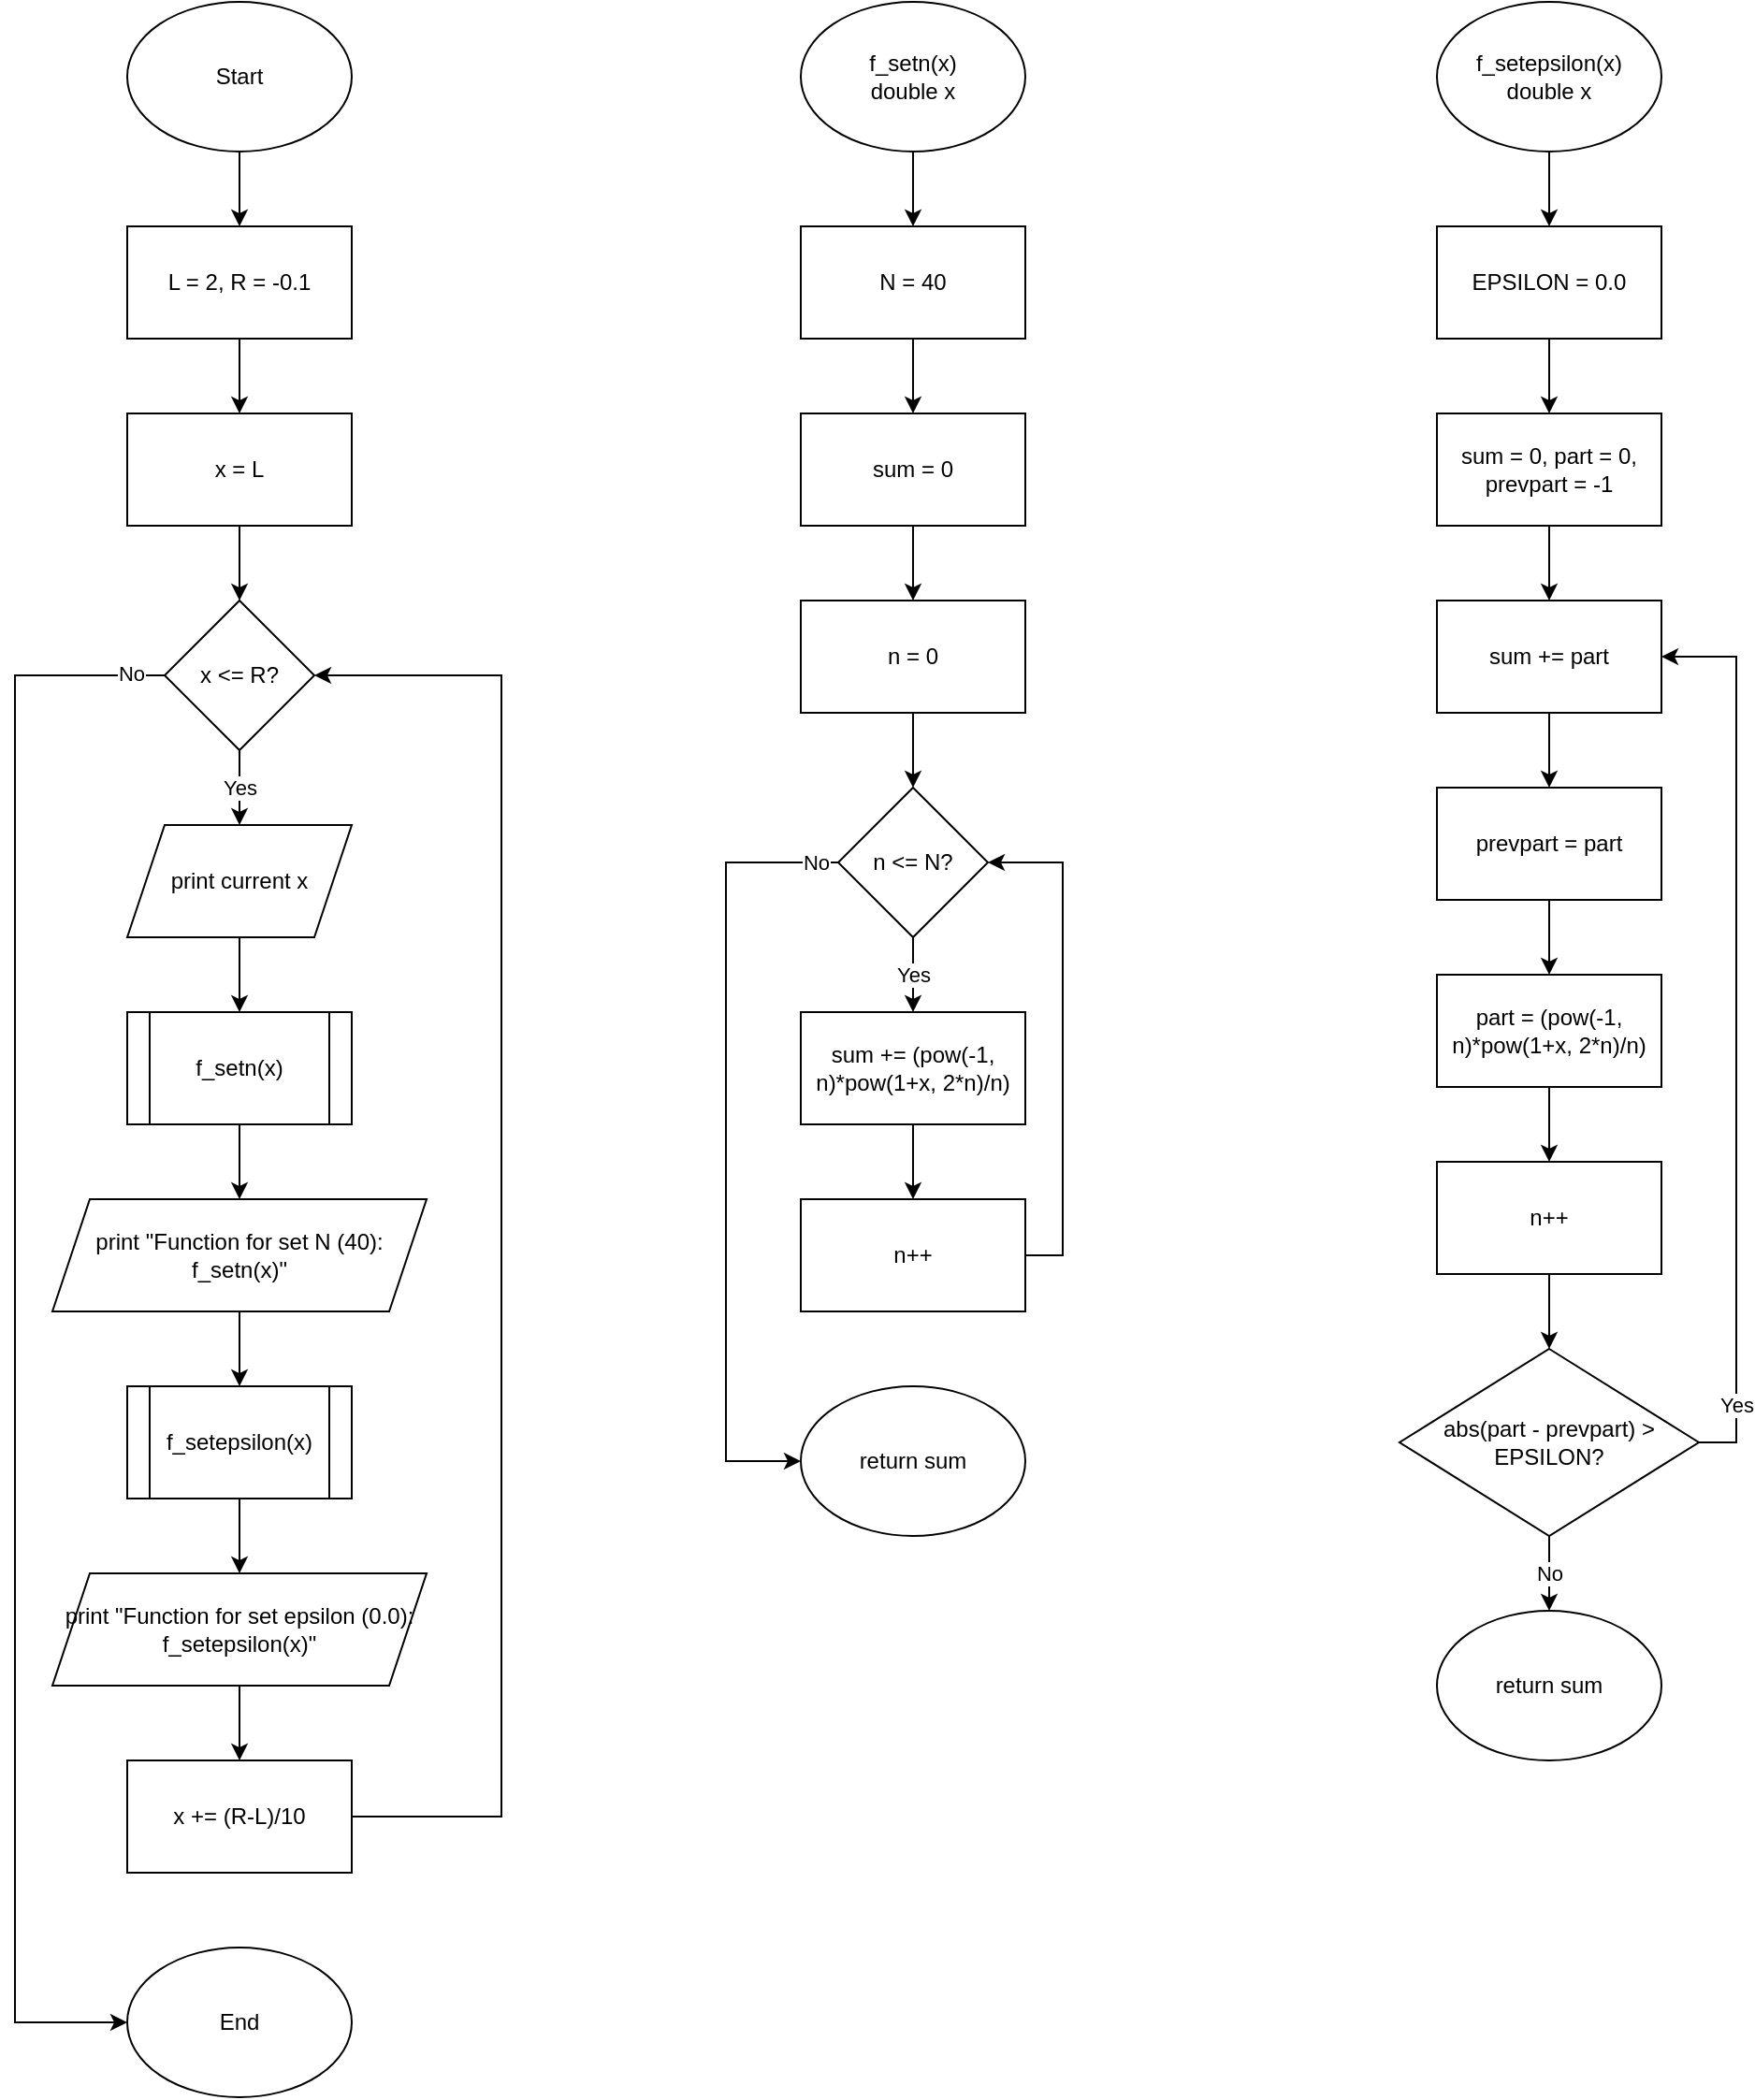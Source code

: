 <mxfile version="24.8.4">
  <diagram name="Page-1" id="g-8VrxECPGMRBqIFdhwS">
    <mxGraphModel dx="2390" dy="1297" grid="1" gridSize="10" guides="1" tooltips="1" connect="1" arrows="1" fold="1" page="1" pageScale="1" pageWidth="2000" pageHeight="2000" math="0" shadow="0">
      <root>
        <mxCell id="0" />
        <mxCell id="1" parent="0" />
        <mxCell id="-DnWc0YM8DA9V4ft4U6J-65" style="edgeStyle=orthogonalEdgeStyle;rounded=0;orthogonalLoop=1;jettySize=auto;html=1;exitX=0.5;exitY=1;exitDx=0;exitDy=0;entryX=0.5;entryY=0;entryDx=0;entryDy=0;" edge="1" parent="1" source="-DnWc0YM8DA9V4ft4U6J-52" target="-DnWc0YM8DA9V4ft4U6J-53">
          <mxGeometry relative="1" as="geometry" />
        </mxCell>
        <mxCell id="-DnWc0YM8DA9V4ft4U6J-52" value="Start" style="ellipse;whiteSpace=wrap;html=1;" vertex="1" parent="1">
          <mxGeometry x="80" width="120" height="80" as="geometry" />
        </mxCell>
        <mxCell id="-DnWc0YM8DA9V4ft4U6J-66" style="edgeStyle=orthogonalEdgeStyle;rounded=0;orthogonalLoop=1;jettySize=auto;html=1;exitX=0.5;exitY=1;exitDx=0;exitDy=0;entryX=0.5;entryY=0;entryDx=0;entryDy=0;" edge="1" parent="1" source="-DnWc0YM8DA9V4ft4U6J-53" target="-DnWc0YM8DA9V4ft4U6J-54">
          <mxGeometry relative="1" as="geometry" />
        </mxCell>
        <mxCell id="-DnWc0YM8DA9V4ft4U6J-53" value="L = 2, R = -0.1" style="rounded=0;whiteSpace=wrap;html=1;" vertex="1" parent="1">
          <mxGeometry x="80" y="120" width="120" height="60" as="geometry" />
        </mxCell>
        <mxCell id="-DnWc0YM8DA9V4ft4U6J-67" style="edgeStyle=orthogonalEdgeStyle;rounded=0;orthogonalLoop=1;jettySize=auto;html=1;exitX=0.5;exitY=1;exitDx=0;exitDy=0;entryX=0.5;entryY=0;entryDx=0;entryDy=0;" edge="1" parent="1" source="-DnWc0YM8DA9V4ft4U6J-54" target="-DnWc0YM8DA9V4ft4U6J-56">
          <mxGeometry relative="1" as="geometry" />
        </mxCell>
        <mxCell id="-DnWc0YM8DA9V4ft4U6J-54" value="x = L" style="rounded=0;whiteSpace=wrap;html=1;" vertex="1" parent="1">
          <mxGeometry x="80" y="220" width="120" height="60" as="geometry" />
        </mxCell>
        <mxCell id="-DnWc0YM8DA9V4ft4U6J-68" value="Yes" style="edgeStyle=orthogonalEdgeStyle;rounded=0;orthogonalLoop=1;jettySize=auto;html=1;exitX=0.5;exitY=1;exitDx=0;exitDy=0;entryX=0.5;entryY=0;entryDx=0;entryDy=0;" edge="1" parent="1" source="-DnWc0YM8DA9V4ft4U6J-56" target="-DnWc0YM8DA9V4ft4U6J-58">
          <mxGeometry relative="1" as="geometry" />
        </mxCell>
        <mxCell id="-DnWc0YM8DA9V4ft4U6J-80" style="edgeStyle=orthogonalEdgeStyle;rounded=0;orthogonalLoop=1;jettySize=auto;html=1;exitX=0;exitY=0.5;exitDx=0;exitDy=0;entryX=0;entryY=0.5;entryDx=0;entryDy=0;" edge="1" parent="1" source="-DnWc0YM8DA9V4ft4U6J-56" target="-DnWc0YM8DA9V4ft4U6J-64">
          <mxGeometry relative="1" as="geometry">
            <Array as="points">
              <mxPoint x="20" y="360" />
              <mxPoint x="20" y="1080" />
            </Array>
          </mxGeometry>
        </mxCell>
        <mxCell id="-DnWc0YM8DA9V4ft4U6J-81" value="No" style="edgeLabel;html=1;align=center;verticalAlign=middle;resizable=0;points=[];" vertex="1" connectable="0" parent="-DnWc0YM8DA9V4ft4U6J-80">
          <mxGeometry x="-0.957" y="-1" relative="1" as="geometry">
            <mxPoint as="offset" />
          </mxGeometry>
        </mxCell>
        <mxCell id="-DnWc0YM8DA9V4ft4U6J-56" value="x &amp;lt;= R?" style="rhombus;whiteSpace=wrap;html=1;" vertex="1" parent="1">
          <mxGeometry x="100" y="320" width="80" height="80" as="geometry" />
        </mxCell>
        <mxCell id="-DnWc0YM8DA9V4ft4U6J-69" style="edgeStyle=orthogonalEdgeStyle;rounded=0;orthogonalLoop=1;jettySize=auto;html=1;exitX=0.5;exitY=1;exitDx=0;exitDy=0;entryX=0.5;entryY=0;entryDx=0;entryDy=0;" edge="1" parent="1" source="-DnWc0YM8DA9V4ft4U6J-58" target="-DnWc0YM8DA9V4ft4U6J-59">
          <mxGeometry relative="1" as="geometry" />
        </mxCell>
        <mxCell id="-DnWc0YM8DA9V4ft4U6J-58" value="print current x" style="shape=parallelogram;perimeter=parallelogramPerimeter;whiteSpace=wrap;html=1;fixedSize=1;" vertex="1" parent="1">
          <mxGeometry x="80" y="440" width="120" height="60" as="geometry" />
        </mxCell>
        <mxCell id="-DnWc0YM8DA9V4ft4U6J-70" style="edgeStyle=orthogonalEdgeStyle;rounded=0;orthogonalLoop=1;jettySize=auto;html=1;exitX=0.5;exitY=1;exitDx=0;exitDy=0;entryX=0.5;entryY=0;entryDx=0;entryDy=0;" edge="1" parent="1" source="-DnWc0YM8DA9V4ft4U6J-59" target="-DnWc0YM8DA9V4ft4U6J-60">
          <mxGeometry relative="1" as="geometry" />
        </mxCell>
        <mxCell id="-DnWc0YM8DA9V4ft4U6J-59" value="f_setn(x)" style="shape=process;whiteSpace=wrap;html=1;backgroundOutline=1;" vertex="1" parent="1">
          <mxGeometry x="80" y="540" width="120" height="60" as="geometry" />
        </mxCell>
        <mxCell id="-DnWc0YM8DA9V4ft4U6J-71" style="edgeStyle=orthogonalEdgeStyle;rounded=0;orthogonalLoop=1;jettySize=auto;html=1;exitX=0.5;exitY=1;exitDx=0;exitDy=0;entryX=0.5;entryY=0;entryDx=0;entryDy=0;" edge="1" parent="1" source="-DnWc0YM8DA9V4ft4U6J-60" target="-DnWc0YM8DA9V4ft4U6J-61">
          <mxGeometry relative="1" as="geometry" />
        </mxCell>
        <mxCell id="-DnWc0YM8DA9V4ft4U6J-60" value="print &quot;Function for set N (40): f_setn(x)&quot;" style="shape=parallelogram;perimeter=parallelogramPerimeter;whiteSpace=wrap;html=1;fixedSize=1;" vertex="1" parent="1">
          <mxGeometry x="40" y="640" width="200" height="60" as="geometry" />
        </mxCell>
        <mxCell id="-DnWc0YM8DA9V4ft4U6J-73" style="edgeStyle=orthogonalEdgeStyle;rounded=0;orthogonalLoop=1;jettySize=auto;html=1;exitX=0.5;exitY=1;exitDx=0;exitDy=0;entryX=0.5;entryY=0;entryDx=0;entryDy=0;" edge="1" parent="1" source="-DnWc0YM8DA9V4ft4U6J-61" target="-DnWc0YM8DA9V4ft4U6J-62">
          <mxGeometry relative="1" as="geometry" />
        </mxCell>
        <mxCell id="-DnWc0YM8DA9V4ft4U6J-61" value="f_setepsilon(x)" style="shape=process;whiteSpace=wrap;html=1;backgroundOutline=1;" vertex="1" parent="1">
          <mxGeometry x="80" y="740" width="120" height="60" as="geometry" />
        </mxCell>
        <mxCell id="-DnWc0YM8DA9V4ft4U6J-74" style="edgeStyle=orthogonalEdgeStyle;rounded=0;orthogonalLoop=1;jettySize=auto;html=1;exitX=0.5;exitY=1;exitDx=0;exitDy=0;entryX=0.5;entryY=0;entryDx=0;entryDy=0;" edge="1" parent="1" source="-DnWc0YM8DA9V4ft4U6J-62" target="-DnWc0YM8DA9V4ft4U6J-63">
          <mxGeometry relative="1" as="geometry" />
        </mxCell>
        <mxCell id="-DnWc0YM8DA9V4ft4U6J-62" value="print &quot;Function for set epsilon (0.0): f_setepsilon(x)&quot;" style="shape=parallelogram;perimeter=parallelogramPerimeter;whiteSpace=wrap;html=1;fixedSize=1;" vertex="1" parent="1">
          <mxGeometry x="40" y="840" width="200" height="60" as="geometry" />
        </mxCell>
        <mxCell id="-DnWc0YM8DA9V4ft4U6J-79" style="edgeStyle=orthogonalEdgeStyle;rounded=0;orthogonalLoop=1;jettySize=auto;html=1;exitX=1;exitY=0.5;exitDx=0;exitDy=0;entryX=1;entryY=0.5;entryDx=0;entryDy=0;" edge="1" parent="1" source="-DnWc0YM8DA9V4ft4U6J-63" target="-DnWc0YM8DA9V4ft4U6J-56">
          <mxGeometry relative="1" as="geometry">
            <Array as="points">
              <mxPoint x="280" y="970" />
              <mxPoint x="280" y="360" />
            </Array>
          </mxGeometry>
        </mxCell>
        <mxCell id="-DnWc0YM8DA9V4ft4U6J-63" value="x += (R-L)/10" style="rounded=0;whiteSpace=wrap;html=1;" vertex="1" parent="1">
          <mxGeometry x="80" y="940" width="120" height="60" as="geometry" />
        </mxCell>
        <mxCell id="-DnWc0YM8DA9V4ft4U6J-64" value="End" style="ellipse;whiteSpace=wrap;html=1;" vertex="1" parent="1">
          <mxGeometry x="80" y="1040" width="120" height="80" as="geometry" />
        </mxCell>
        <mxCell id="-DnWc0YM8DA9V4ft4U6J-90" style="edgeStyle=orthogonalEdgeStyle;rounded=0;orthogonalLoop=1;jettySize=auto;html=1;exitX=0.5;exitY=1;exitDx=0;exitDy=0;entryX=0.5;entryY=0;entryDx=0;entryDy=0;" edge="1" parent="1" source="-DnWc0YM8DA9V4ft4U6J-82" target="-DnWc0YM8DA9V4ft4U6J-83">
          <mxGeometry relative="1" as="geometry" />
        </mxCell>
        <mxCell id="-DnWc0YM8DA9V4ft4U6J-82" value="&lt;div&gt;f_setn(x)&lt;/div&gt;&lt;div&gt;double x&lt;br&gt;&lt;/div&gt;" style="ellipse;whiteSpace=wrap;html=1;" vertex="1" parent="1">
          <mxGeometry x="440" width="120" height="80" as="geometry" />
        </mxCell>
        <mxCell id="-DnWc0YM8DA9V4ft4U6J-91" style="edgeStyle=orthogonalEdgeStyle;rounded=0;orthogonalLoop=1;jettySize=auto;html=1;exitX=0.5;exitY=1;exitDx=0;exitDy=0;entryX=0.5;entryY=0;entryDx=0;entryDy=0;" edge="1" parent="1" source="-DnWc0YM8DA9V4ft4U6J-83" target="-DnWc0YM8DA9V4ft4U6J-87">
          <mxGeometry relative="1" as="geometry" />
        </mxCell>
        <mxCell id="-DnWc0YM8DA9V4ft4U6J-83" value="N = 40" style="rounded=0;whiteSpace=wrap;html=1;" vertex="1" parent="1">
          <mxGeometry x="440" y="120" width="120" height="60" as="geometry" />
        </mxCell>
        <mxCell id="-DnWc0YM8DA9V4ft4U6J-93" style="edgeStyle=orthogonalEdgeStyle;rounded=0;orthogonalLoop=1;jettySize=auto;html=1;exitX=0.5;exitY=1;exitDx=0;exitDy=0;entryX=0.5;entryY=0;entryDx=0;entryDy=0;" edge="1" parent="1" source="-DnWc0YM8DA9V4ft4U6J-84" target="-DnWc0YM8DA9V4ft4U6J-85">
          <mxGeometry relative="1" as="geometry" />
        </mxCell>
        <mxCell id="-DnWc0YM8DA9V4ft4U6J-84" value="n = 0" style="rounded=0;whiteSpace=wrap;html=1;" vertex="1" parent="1">
          <mxGeometry x="440" y="320" width="120" height="60" as="geometry" />
        </mxCell>
        <mxCell id="-DnWc0YM8DA9V4ft4U6J-94" value="Yes" style="edgeStyle=orthogonalEdgeStyle;rounded=0;orthogonalLoop=1;jettySize=auto;html=1;exitX=0.5;exitY=1;exitDx=0;exitDy=0;entryX=0.5;entryY=0;entryDx=0;entryDy=0;" edge="1" parent="1" source="-DnWc0YM8DA9V4ft4U6J-85" target="-DnWc0YM8DA9V4ft4U6J-86">
          <mxGeometry relative="1" as="geometry" />
        </mxCell>
        <mxCell id="-DnWc0YM8DA9V4ft4U6J-97" style="edgeStyle=orthogonalEdgeStyle;rounded=0;orthogonalLoop=1;jettySize=auto;html=1;exitX=0;exitY=0.5;exitDx=0;exitDy=0;entryX=0;entryY=0.5;entryDx=0;entryDy=0;" edge="1" parent="1" source="-DnWc0YM8DA9V4ft4U6J-85" target="-DnWc0YM8DA9V4ft4U6J-89">
          <mxGeometry relative="1" as="geometry">
            <Array as="points">
              <mxPoint x="400" y="460" />
              <mxPoint x="400" y="780" />
            </Array>
          </mxGeometry>
        </mxCell>
        <mxCell id="-DnWc0YM8DA9V4ft4U6J-98" value="No" style="edgeLabel;html=1;align=center;verticalAlign=middle;resizable=0;points=[];" vertex="1" connectable="0" parent="-DnWc0YM8DA9V4ft4U6J-97">
          <mxGeometry x="-0.944" relative="1" as="geometry">
            <mxPoint as="offset" />
          </mxGeometry>
        </mxCell>
        <mxCell id="-DnWc0YM8DA9V4ft4U6J-85" value="n &amp;lt;= N?" style="rhombus;whiteSpace=wrap;html=1;" vertex="1" parent="1">
          <mxGeometry x="460" y="420" width="80" height="80" as="geometry" />
        </mxCell>
        <mxCell id="-DnWc0YM8DA9V4ft4U6J-95" style="edgeStyle=orthogonalEdgeStyle;rounded=0;orthogonalLoop=1;jettySize=auto;html=1;exitX=0.5;exitY=1;exitDx=0;exitDy=0;entryX=0.5;entryY=0;entryDx=0;entryDy=0;" edge="1" parent="1" source="-DnWc0YM8DA9V4ft4U6J-86" target="-DnWc0YM8DA9V4ft4U6J-88">
          <mxGeometry relative="1" as="geometry" />
        </mxCell>
        <mxCell id="-DnWc0YM8DA9V4ft4U6J-86" value="sum += (pow(-1, n)*pow(1+x, 2*n)/n)" style="rounded=0;whiteSpace=wrap;html=1;" vertex="1" parent="1">
          <mxGeometry x="440" y="540" width="120" height="60" as="geometry" />
        </mxCell>
        <mxCell id="-DnWc0YM8DA9V4ft4U6J-92" style="edgeStyle=orthogonalEdgeStyle;rounded=0;orthogonalLoop=1;jettySize=auto;html=1;exitX=0.5;exitY=1;exitDx=0;exitDy=0;entryX=0.5;entryY=0;entryDx=0;entryDy=0;" edge="1" parent="1" source="-DnWc0YM8DA9V4ft4U6J-87" target="-DnWc0YM8DA9V4ft4U6J-84">
          <mxGeometry relative="1" as="geometry" />
        </mxCell>
        <mxCell id="-DnWc0YM8DA9V4ft4U6J-87" value="sum = 0" style="rounded=0;whiteSpace=wrap;html=1;" vertex="1" parent="1">
          <mxGeometry x="440" y="220" width="120" height="60" as="geometry" />
        </mxCell>
        <mxCell id="-DnWc0YM8DA9V4ft4U6J-96" style="edgeStyle=orthogonalEdgeStyle;rounded=0;orthogonalLoop=1;jettySize=auto;html=1;exitX=1;exitY=0.5;exitDx=0;exitDy=0;entryX=1;entryY=0.5;entryDx=0;entryDy=0;" edge="1" parent="1" source="-DnWc0YM8DA9V4ft4U6J-88" target="-DnWc0YM8DA9V4ft4U6J-85">
          <mxGeometry relative="1" as="geometry" />
        </mxCell>
        <mxCell id="-DnWc0YM8DA9V4ft4U6J-88" value="n++" style="rounded=0;whiteSpace=wrap;html=1;" vertex="1" parent="1">
          <mxGeometry x="440" y="640" width="120" height="60" as="geometry" />
        </mxCell>
        <mxCell id="-DnWc0YM8DA9V4ft4U6J-89" value="return sum" style="ellipse;whiteSpace=wrap;html=1;" vertex="1" parent="1">
          <mxGeometry x="440" y="740" width="120" height="80" as="geometry" />
        </mxCell>
        <mxCell id="-DnWc0YM8DA9V4ft4U6J-109" style="edgeStyle=orthogonalEdgeStyle;rounded=0;orthogonalLoop=1;jettySize=auto;html=1;exitX=0.5;exitY=1;exitDx=0;exitDy=0;entryX=0.5;entryY=0;entryDx=0;entryDy=0;" edge="1" parent="1" source="-DnWc0YM8DA9V4ft4U6J-99" target="-DnWc0YM8DA9V4ft4U6J-100">
          <mxGeometry relative="1" as="geometry" />
        </mxCell>
        <mxCell id="-DnWc0YM8DA9V4ft4U6J-99" value="&lt;div&gt;f_setepsilon(x)&lt;/div&gt;&lt;div&gt;double x&lt;br&gt;&lt;/div&gt;" style="ellipse;whiteSpace=wrap;html=1;" vertex="1" parent="1">
          <mxGeometry x="780" width="120" height="80" as="geometry" />
        </mxCell>
        <mxCell id="-DnWc0YM8DA9V4ft4U6J-110" style="edgeStyle=orthogonalEdgeStyle;rounded=0;orthogonalLoop=1;jettySize=auto;html=1;exitX=0.5;exitY=1;exitDx=0;exitDy=0;entryX=0.5;entryY=0;entryDx=0;entryDy=0;" edge="1" parent="1" source="-DnWc0YM8DA9V4ft4U6J-100" target="-DnWc0YM8DA9V4ft4U6J-101">
          <mxGeometry relative="1" as="geometry" />
        </mxCell>
        <mxCell id="-DnWc0YM8DA9V4ft4U6J-100" value="EPSILON = 0.0" style="rounded=0;whiteSpace=wrap;html=1;" vertex="1" parent="1">
          <mxGeometry x="780" y="120" width="120" height="60" as="geometry" />
        </mxCell>
        <mxCell id="-DnWc0YM8DA9V4ft4U6J-111" style="edgeStyle=orthogonalEdgeStyle;rounded=0;orthogonalLoop=1;jettySize=auto;html=1;exitX=0.5;exitY=1;exitDx=0;exitDy=0;entryX=0.5;entryY=0;entryDx=0;entryDy=0;" edge="1" parent="1" source="-DnWc0YM8DA9V4ft4U6J-101" target="-DnWc0YM8DA9V4ft4U6J-102">
          <mxGeometry relative="1" as="geometry" />
        </mxCell>
        <mxCell id="-DnWc0YM8DA9V4ft4U6J-101" value="sum = 0, part = 0, prevpart = -1" style="rounded=0;whiteSpace=wrap;html=1;" vertex="1" parent="1">
          <mxGeometry x="780" y="220" width="120" height="60" as="geometry" />
        </mxCell>
        <mxCell id="-DnWc0YM8DA9V4ft4U6J-112" style="edgeStyle=orthogonalEdgeStyle;rounded=0;orthogonalLoop=1;jettySize=auto;html=1;exitX=0.5;exitY=1;exitDx=0;exitDy=0;entryX=0.5;entryY=0;entryDx=0;entryDy=0;" edge="1" parent="1" source="-DnWc0YM8DA9V4ft4U6J-102" target="-DnWc0YM8DA9V4ft4U6J-103">
          <mxGeometry relative="1" as="geometry" />
        </mxCell>
        <mxCell id="-DnWc0YM8DA9V4ft4U6J-102" value="sum += part" style="rounded=0;whiteSpace=wrap;html=1;" vertex="1" parent="1">
          <mxGeometry x="780" y="320" width="120" height="60" as="geometry" />
        </mxCell>
        <mxCell id="-DnWc0YM8DA9V4ft4U6J-113" style="edgeStyle=orthogonalEdgeStyle;rounded=0;orthogonalLoop=1;jettySize=auto;html=1;exitX=0.5;exitY=1;exitDx=0;exitDy=0;entryX=0.5;entryY=0;entryDx=0;entryDy=0;" edge="1" parent="1" source="-DnWc0YM8DA9V4ft4U6J-103" target="-DnWc0YM8DA9V4ft4U6J-104">
          <mxGeometry relative="1" as="geometry" />
        </mxCell>
        <mxCell id="-DnWc0YM8DA9V4ft4U6J-103" value="prevpart = part" style="rounded=0;whiteSpace=wrap;html=1;" vertex="1" parent="1">
          <mxGeometry x="780" y="420" width="120" height="60" as="geometry" />
        </mxCell>
        <mxCell id="-DnWc0YM8DA9V4ft4U6J-114" style="edgeStyle=orthogonalEdgeStyle;rounded=0;orthogonalLoop=1;jettySize=auto;html=1;exitX=0.5;exitY=1;exitDx=0;exitDy=0;entryX=0.5;entryY=0;entryDx=0;entryDy=0;" edge="1" parent="1" source="-DnWc0YM8DA9V4ft4U6J-104" target="-DnWc0YM8DA9V4ft4U6J-105">
          <mxGeometry relative="1" as="geometry" />
        </mxCell>
        <mxCell id="-DnWc0YM8DA9V4ft4U6J-104" value="part = (pow(-1, n)*pow(1+x, 2*n)/n)" style="rounded=0;whiteSpace=wrap;html=1;" vertex="1" parent="1">
          <mxGeometry x="780" y="520" width="120" height="60" as="geometry" />
        </mxCell>
        <mxCell id="-DnWc0YM8DA9V4ft4U6J-115" style="edgeStyle=orthogonalEdgeStyle;rounded=0;orthogonalLoop=1;jettySize=auto;html=1;exitX=0.5;exitY=1;exitDx=0;exitDy=0;entryX=0.5;entryY=0;entryDx=0;entryDy=0;" edge="1" parent="1" source="-DnWc0YM8DA9V4ft4U6J-105" target="-DnWc0YM8DA9V4ft4U6J-106">
          <mxGeometry relative="1" as="geometry" />
        </mxCell>
        <mxCell id="-DnWc0YM8DA9V4ft4U6J-105" value="n++" style="rounded=0;whiteSpace=wrap;html=1;" vertex="1" parent="1">
          <mxGeometry x="780" y="620" width="120" height="60" as="geometry" />
        </mxCell>
        <mxCell id="-DnWc0YM8DA9V4ft4U6J-108" value="No" style="edgeStyle=orthogonalEdgeStyle;rounded=0;orthogonalLoop=1;jettySize=auto;html=1;exitX=0.5;exitY=1;exitDx=0;exitDy=0;entryX=0.5;entryY=0;entryDx=0;entryDy=0;" edge="1" parent="1" source="-DnWc0YM8DA9V4ft4U6J-106" target="-DnWc0YM8DA9V4ft4U6J-107">
          <mxGeometry relative="1" as="geometry" />
        </mxCell>
        <mxCell id="-DnWc0YM8DA9V4ft4U6J-116" style="edgeStyle=orthogonalEdgeStyle;rounded=0;orthogonalLoop=1;jettySize=auto;html=1;exitX=1;exitY=0.5;exitDx=0;exitDy=0;entryX=1;entryY=0.5;entryDx=0;entryDy=0;" edge="1" parent="1" source="-DnWc0YM8DA9V4ft4U6J-106" target="-DnWc0YM8DA9V4ft4U6J-102">
          <mxGeometry relative="1" as="geometry" />
        </mxCell>
        <mxCell id="-DnWc0YM8DA9V4ft4U6J-117" value="Yes" style="edgeLabel;html=1;align=center;verticalAlign=middle;resizable=0;points=[];" vertex="1" connectable="0" parent="-DnWc0YM8DA9V4ft4U6J-116">
          <mxGeometry x="-0.947" y="-2" relative="1" as="geometry">
            <mxPoint x="7" y="-22" as="offset" />
          </mxGeometry>
        </mxCell>
        <mxCell id="-DnWc0YM8DA9V4ft4U6J-106" value="abs(part - prevpart) &amp;gt; EPSILON?" style="rhombus;whiteSpace=wrap;html=1;" vertex="1" parent="1">
          <mxGeometry x="760" y="720" width="160" height="100" as="geometry" />
        </mxCell>
        <mxCell id="-DnWc0YM8DA9V4ft4U6J-107" value="return sum" style="ellipse;whiteSpace=wrap;html=1;" vertex="1" parent="1">
          <mxGeometry x="780" y="860" width="120" height="80" as="geometry" />
        </mxCell>
      </root>
    </mxGraphModel>
  </diagram>
</mxfile>
